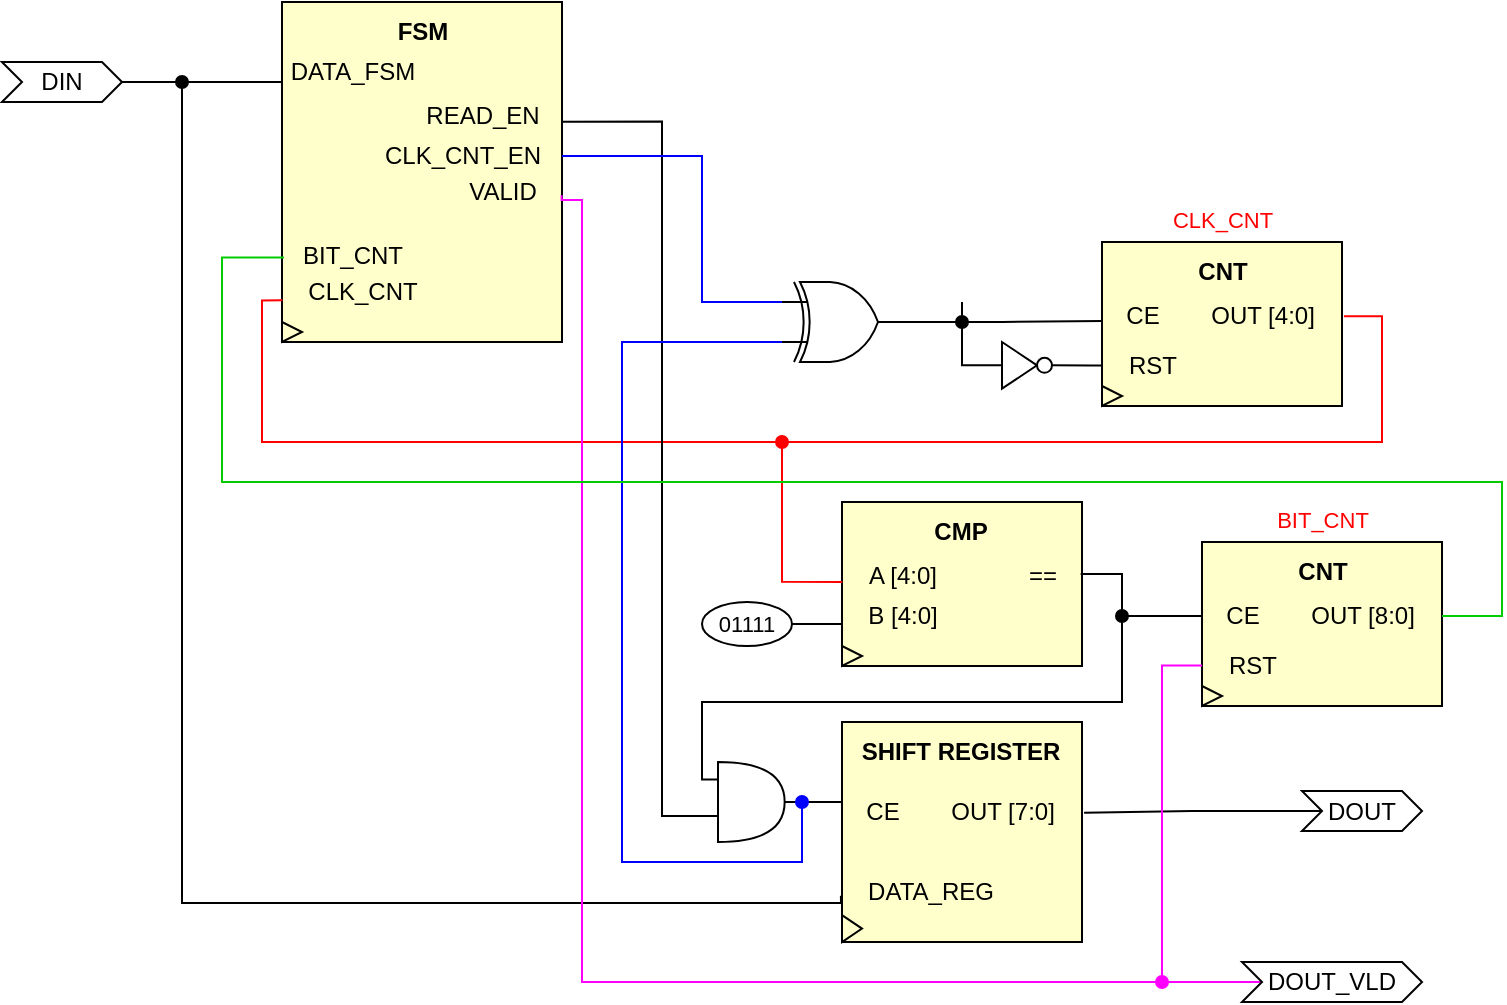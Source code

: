<mxfile version="21.1.8" type="github">
  <diagram name="Page-1" id="wcoBjHvXgBKuY1BlQ7IX">
    <mxGraphModel dx="954" dy="675" grid="1" gridSize="10" guides="1" tooltips="1" connect="1" arrows="1" fold="1" page="1" pageScale="1" pageWidth="827" pageHeight="1169" math="0" shadow="0">
      <root>
        <mxCell id="0" />
        <mxCell id="1" parent="0" />
        <mxCell id="1FKGHby47MiAxsP9Uc5e-16" value="" style="group" parent="1" vertex="1" connectable="0">
          <mxGeometry x="140" y="40" width="500" height="462" as="geometry" />
        </mxCell>
        <mxCell id="1FKGHby47MiAxsP9Uc5e-12" value="" style="group" parent="1FKGHby47MiAxsP9Uc5e-16" vertex="1" connectable="0">
          <mxGeometry x="30" width="155" height="150" as="geometry" />
        </mxCell>
        <mxCell id="1FKGHby47MiAxsP9Uc5e-1" value="" style="rounded=0;whiteSpace=wrap;html=1;fillColor=#FFFFCC;" parent="1FKGHby47MiAxsP9Uc5e-12" vertex="1">
          <mxGeometry x="10" y="-20" width="140" height="170" as="geometry" />
        </mxCell>
        <mxCell id="1FKGHby47MiAxsP9Uc5e-3" value="DATA_FSM" style="text;html=1;align=center;verticalAlign=middle;resizable=0;points=[];autosize=1;strokeColor=none;fillColor=none;" parent="1FKGHby47MiAxsP9Uc5e-12" vertex="1">
          <mxGeometry width="90" height="30" as="geometry" />
        </mxCell>
        <mxCell id="1FKGHby47MiAxsP9Uc5e-6" value="READ_EN" style="text;html=1;align=center;verticalAlign=middle;resizable=0;points=[];autosize=1;strokeColor=none;fillColor=none;" parent="1FKGHby47MiAxsP9Uc5e-12" vertex="1">
          <mxGeometry x="70" y="22" width="80" height="30" as="geometry" />
        </mxCell>
        <mxCell id="1FKGHby47MiAxsP9Uc5e-7" value="CLK_CNT_EN" style="text;html=1;align=center;verticalAlign=middle;resizable=0;points=[];autosize=1;strokeColor=none;fillColor=none;" parent="1FKGHby47MiAxsP9Uc5e-12" vertex="1">
          <mxGeometry x="50" y="42" width="100" height="30" as="geometry" />
        </mxCell>
        <mxCell id="1FKGHby47MiAxsP9Uc5e-8" value="VALID" style="text;html=1;align=center;verticalAlign=middle;resizable=0;points=[];autosize=1;strokeColor=none;fillColor=none;" parent="1FKGHby47MiAxsP9Uc5e-12" vertex="1">
          <mxGeometry x="90" y="60" width="60" height="30" as="geometry" />
        </mxCell>
        <mxCell id="1FKGHby47MiAxsP9Uc5e-85" style="edgeStyle=orthogonalEdgeStyle;rounded=0;orthogonalLoop=1;jettySize=auto;html=1;endArrow=oval;endFill=1;exitX=0.003;exitY=0.639;exitDx=0;exitDy=0;exitPerimeter=0;strokeColor=#FF0000;" parent="1FKGHby47MiAxsP9Uc5e-12" source="1FKGHby47MiAxsP9Uc5e-10" edge="1">
          <mxGeometry relative="1" as="geometry">
            <mxPoint x="260" y="200" as="targetPoint" />
            <Array as="points">
              <mxPoint y="129" />
              <mxPoint y="200" />
              <mxPoint x="260" y="200" />
            </Array>
          </mxGeometry>
        </mxCell>
        <mxCell id="1FKGHby47MiAxsP9Uc5e-9" value="BIT_CNT" style="text;html=1;align=center;verticalAlign=middle;resizable=0;points=[];autosize=1;strokeColor=none;fillColor=none;" parent="1FKGHby47MiAxsP9Uc5e-12" vertex="1">
          <mxGeometry x="10" y="92" width="70" height="30" as="geometry" />
        </mxCell>
        <mxCell id="1FKGHby47MiAxsP9Uc5e-10" value="CLK_CNT" style="text;html=1;align=center;verticalAlign=middle;resizable=0;points=[];autosize=1;strokeColor=none;fillColor=none;" parent="1FKGHby47MiAxsP9Uc5e-12" vertex="1">
          <mxGeometry x="10" y="110" width="80" height="30" as="geometry" />
        </mxCell>
        <mxCell id="1FKGHby47MiAxsP9Uc5e-15" value="" style="triangle;whiteSpace=wrap;html=1;fillColor=none;" parent="1FKGHby47MiAxsP9Uc5e-12" vertex="1">
          <mxGeometry x="10" y="140" width="10" height="10" as="geometry" />
        </mxCell>
        <mxCell id="1FKGHby47MiAxsP9Uc5e-13" value="" style="endArrow=none;html=1;rounded=0;strokeWidth=1;" parent="1FKGHby47MiAxsP9Uc5e-16" edge="1">
          <mxGeometry width="50" height="50" relative="1" as="geometry">
            <mxPoint x="-40" y="20" as="sourcePoint" />
            <mxPoint x="40" y="20" as="targetPoint" />
          </mxGeometry>
        </mxCell>
        <mxCell id="1FKGHby47MiAxsP9Uc5e-65" value="" style="group" parent="1FKGHby47MiAxsP9Uc5e-16" vertex="1" connectable="0">
          <mxGeometry x="240" y="340" width="210" height="110" as="geometry" />
        </mxCell>
        <mxCell id="Cq8n0TCiu43TakanwMMQ-37" style="edgeStyle=orthogonalEdgeStyle;rounded=0;orthogonalLoop=1;jettySize=auto;html=1;exitX=1;exitY=0.5;exitDx=0;exitDy=0;exitPerimeter=0;endArrow=none;endFill=0;" parent="1FKGHby47MiAxsP9Uc5e-65" source="1FKGHby47MiAxsP9Uc5e-32" edge="1">
          <mxGeometry relative="1" as="geometry">
            <mxPoint x="80" y="37.935" as="targetPoint" />
          </mxGeometry>
        </mxCell>
        <mxCell id="1FKGHby47MiAxsP9Uc5e-32" value="" style="shape=or;whiteSpace=wrap;html=1;align=center;" parent="1FKGHby47MiAxsP9Uc5e-65" vertex="1">
          <mxGeometry x="18" y="20" width="33.33" height="40" as="geometry" />
        </mxCell>
        <mxCell id="1FKGHby47MiAxsP9Uc5e-48" value="" style="group" parent="1FKGHby47MiAxsP9Uc5e-65" vertex="1" connectable="0">
          <mxGeometry x="70" width="140" height="110" as="geometry" />
        </mxCell>
        <mxCell id="1FKGHby47MiAxsP9Uc5e-41" value="" style="rounded=0;whiteSpace=wrap;html=1;fillColor=#FFFFCC;container=0;" parent="1FKGHby47MiAxsP9Uc5e-48" vertex="1">
          <mxGeometry x="10" width="120" height="110" as="geometry" />
        </mxCell>
        <mxCell id="1FKGHby47MiAxsP9Uc5e-42" value="&lt;b&gt;SHIFT REGISTER&lt;/b&gt;" style="text;html=1;align=center;verticalAlign=middle;resizable=0;points=[];autosize=1;strokeColor=none;fillColor=none;container=0;" parent="1FKGHby47MiAxsP9Uc5e-48" vertex="1">
          <mxGeometry x="9" width="120" height="30" as="geometry" />
        </mxCell>
        <mxCell id="1FKGHby47MiAxsP9Uc5e-43" value="" style="triangle;whiteSpace=wrap;html=1;fillColor=none;container=0;" parent="1FKGHby47MiAxsP9Uc5e-48" vertex="1">
          <mxGeometry x="10" y="96.585" width="10" height="13.415" as="geometry" />
        </mxCell>
        <mxCell id="1FKGHby47MiAxsP9Uc5e-63" style="edgeStyle=orthogonalEdgeStyle;rounded=0;orthogonalLoop=1;jettySize=auto;html=1;strokeWidth=1;endArrow=oval;endFill=1;exitX=0.005;exitY=0.561;exitDx=0;exitDy=0;exitPerimeter=0;" parent="1FKGHby47MiAxsP9Uc5e-48" source="1FKGHby47MiAxsP9Uc5e-44" edge="1">
          <mxGeometry relative="1" as="geometry">
            <mxPoint x="-320" y="-320" as="targetPoint" />
            <Array as="points">
              <mxPoint x="-320" y="90.444" />
            </Array>
          </mxGeometry>
        </mxCell>
        <mxCell id="1FKGHby47MiAxsP9Uc5e-45" value="CE" style="text;html=1;align=center;verticalAlign=middle;resizable=0;points=[];autosize=1;strokeColor=none;fillColor=none;container=0;" parent="1FKGHby47MiAxsP9Uc5e-48" vertex="1">
          <mxGeometry x="10" y="29.512" width="40" height="30" as="geometry" />
        </mxCell>
        <mxCell id="1FKGHby47MiAxsP9Uc5e-46" value="OUT [7:0]" style="text;html=1;align=center;verticalAlign=middle;resizable=0;points=[];autosize=1;strokeColor=none;fillColor=none;container=0;" parent="1FKGHby47MiAxsP9Uc5e-48" vertex="1">
          <mxGeometry x="50" y="29.512" width="80" height="30" as="geometry" />
        </mxCell>
        <mxCell id="1FKGHby47MiAxsP9Uc5e-44" value="DATA_REG" style="text;html=1;align=center;verticalAlign=middle;resizable=0;points=[];autosize=1;strokeColor=none;fillColor=none;container=0;" parent="1FKGHby47MiAxsP9Uc5e-48" vertex="1">
          <mxGeometry x="9" y="69.996" width="90" height="30" as="geometry" />
        </mxCell>
        <mxCell id="1FKGHby47MiAxsP9Uc5e-62" style="edgeStyle=orthogonalEdgeStyle;rounded=0;orthogonalLoop=1;jettySize=auto;html=1;endArrow=none;endFill=0;strokeWidth=1;exitX=1.006;exitY=0.594;exitDx=0;exitDy=0;exitPerimeter=0;entryX=0;entryY=0.75;entryDx=0;entryDy=0;entryPerimeter=0;" parent="1FKGHby47MiAxsP9Uc5e-16" source="1FKGHby47MiAxsP9Uc5e-6" target="1FKGHby47MiAxsP9Uc5e-32" edge="1">
          <mxGeometry relative="1" as="geometry">
            <mxPoint x="230" y="427" as="targetPoint" />
            <Array as="points">
              <mxPoint x="230" y="40" />
              <mxPoint x="230" y="387" />
            </Array>
          </mxGeometry>
        </mxCell>
        <mxCell id="Cq8n0TCiu43TakanwMMQ-15" style="edgeStyle=orthogonalEdgeStyle;rounded=0;orthogonalLoop=1;jettySize=auto;html=1;exitX=0;exitY=0.75;exitDx=0;exitDy=0;exitPerimeter=0;endArrow=oval;endFill=1;shadow=0;strokeColor=#0000FF;" parent="1FKGHby47MiAxsP9Uc5e-16" source="Cq8n0TCiu43TakanwMMQ-10" edge="1">
          <mxGeometry relative="1" as="geometry">
            <mxPoint x="300" y="380" as="targetPoint" />
            <Array as="points">
              <mxPoint x="210" y="150" />
              <mxPoint x="210" y="410" />
              <mxPoint x="300" y="410" />
            </Array>
          </mxGeometry>
        </mxCell>
        <mxCell id="Cq8n0TCiu43TakanwMMQ-10" value="" style="verticalLabelPosition=bottom;shadow=0;dashed=0;align=center;html=1;verticalAlign=top;shape=mxgraph.electrical.logic_gates.logic_gate;operation=xor;" parent="1FKGHby47MiAxsP9Uc5e-16" vertex="1">
          <mxGeometry x="290" y="120" width="60" height="40" as="geometry" />
        </mxCell>
        <mxCell id="Cq8n0TCiu43TakanwMMQ-14" style="edgeStyle=orthogonalEdgeStyle;rounded=0;orthogonalLoop=1;jettySize=auto;html=1;entryX=0;entryY=0.25;entryDx=0;entryDy=0;entryPerimeter=0;endArrow=none;endFill=0;strokeColor=#0000FF;" parent="1FKGHby47MiAxsP9Uc5e-16" source="1FKGHby47MiAxsP9Uc5e-7" target="Cq8n0TCiu43TakanwMMQ-10" edge="1">
          <mxGeometry relative="1" as="geometry">
            <Array as="points">
              <mxPoint x="250" y="57" />
              <mxPoint x="250" y="130" />
            </Array>
          </mxGeometry>
        </mxCell>
        <mxCell id="1FKGHby47MiAxsP9Uc5e-61" value="" style="group" parent="1" vertex="1" connectable="0">
          <mxGeometry x="390" y="270" width="200" height="82" as="geometry" />
        </mxCell>
        <mxCell id="1FKGHby47MiAxsP9Uc5e-49" value="" style="group" parent="1FKGHby47MiAxsP9Uc5e-61" vertex="1" connectable="0">
          <mxGeometry x="60" width="140" height="82" as="geometry" />
        </mxCell>
        <mxCell id="1FKGHby47MiAxsP9Uc5e-50" value="" style="rounded=0;whiteSpace=wrap;html=1;fillColor=#FFFFCC;" parent="1FKGHby47MiAxsP9Uc5e-49" vertex="1">
          <mxGeometry x="10" width="120" height="82" as="geometry" />
        </mxCell>
        <mxCell id="1FKGHby47MiAxsP9Uc5e-51" value="&lt;b&gt;CMP&lt;/b&gt;" style="text;html=1;align=center;verticalAlign=middle;resizable=0;points=[];autosize=1;strokeColor=none;fillColor=none;" parent="1FKGHby47MiAxsP9Uc5e-49" vertex="1">
          <mxGeometry x="44" width="50" height="30" as="geometry" />
        </mxCell>
        <mxCell id="1FKGHby47MiAxsP9Uc5e-52" value="" style="triangle;whiteSpace=wrap;html=1;fillColor=none;" parent="1FKGHby47MiAxsP9Uc5e-49" vertex="1">
          <mxGeometry x="10" y="72" width="10" height="10" as="geometry" />
        </mxCell>
        <mxCell id="1FKGHby47MiAxsP9Uc5e-53" value="A [4:0]" style="text;html=1;align=center;verticalAlign=middle;resizable=0;points=[];autosize=1;strokeColor=none;fillColor=none;" parent="1FKGHby47MiAxsP9Uc5e-49" vertex="1">
          <mxGeometry x="10" y="22" width="60" height="30" as="geometry" />
        </mxCell>
        <mxCell id="1FKGHby47MiAxsP9Uc5e-55" value="==" style="text;html=1;align=center;verticalAlign=middle;resizable=0;points=[];autosize=1;strokeColor=none;fillColor=none;" parent="1FKGHby47MiAxsP9Uc5e-49" vertex="1">
          <mxGeometry x="90" y="22" width="40" height="30" as="geometry" />
        </mxCell>
        <mxCell id="1FKGHby47MiAxsP9Uc5e-56" value="B [4:0]" style="text;html=1;align=center;verticalAlign=middle;resizable=0;points=[];autosize=1;strokeColor=none;fillColor=none;" parent="1FKGHby47MiAxsP9Uc5e-49" vertex="1">
          <mxGeometry x="10" y="42" width="60" height="30" as="geometry" />
        </mxCell>
        <mxCell id="1FKGHby47MiAxsP9Uc5e-60" style="edgeStyle=orthogonalEdgeStyle;rounded=0;orthogonalLoop=1;jettySize=auto;html=1;exitX=1;exitY=0.5;exitDx=0;exitDy=0;endArrow=none;endFill=0;" parent="1FKGHby47MiAxsP9Uc5e-61" source="1FKGHby47MiAxsP9Uc5e-58" edge="1">
          <mxGeometry relative="1" as="geometry">
            <mxPoint x="70" y="61" as="targetPoint" />
          </mxGeometry>
        </mxCell>
        <mxCell id="1FKGHby47MiAxsP9Uc5e-58" value="&lt;span style=&quot;font-size: 11px;&quot;&gt;01111&lt;/span&gt;" style="ellipse;whiteSpace=wrap;html=1;" parent="1FKGHby47MiAxsP9Uc5e-61" vertex="1">
          <mxGeometry y="50" width="45" height="22" as="geometry" />
        </mxCell>
        <mxCell id="1FKGHby47MiAxsP9Uc5e-78" value="" style="group" parent="1" vertex="1" connectable="0">
          <mxGeometry x="540" y="140" width="180" height="82" as="geometry" />
        </mxCell>
        <mxCell id="1FKGHby47MiAxsP9Uc5e-24" value="" style="group" parent="1FKGHby47MiAxsP9Uc5e-78" vertex="1" connectable="0">
          <mxGeometry x="40" width="140" height="82" as="geometry" />
        </mxCell>
        <mxCell id="1FKGHby47MiAxsP9Uc5e-25" value="" style="rounded=0;whiteSpace=wrap;html=1;fillColor=#FFFFCC;" parent="1FKGHby47MiAxsP9Uc5e-24" vertex="1">
          <mxGeometry x="10" width="120" height="82" as="geometry" />
        </mxCell>
        <mxCell id="1FKGHby47MiAxsP9Uc5e-27" value="" style="triangle;whiteSpace=wrap;html=1;fillColor=none;" parent="1FKGHby47MiAxsP9Uc5e-24" vertex="1">
          <mxGeometry x="10" y="72" width="10" height="10" as="geometry" />
        </mxCell>
        <mxCell id="1FKGHby47MiAxsP9Uc5e-28" value="CE" style="text;html=1;align=center;verticalAlign=middle;resizable=0;points=[];autosize=1;strokeColor=none;fillColor=none;" parent="1FKGHby47MiAxsP9Uc5e-24" vertex="1">
          <mxGeometry x="10" y="22" width="40" height="30" as="geometry" />
        </mxCell>
        <mxCell id="1FKGHby47MiAxsP9Uc5e-29" value="RST" style="text;html=1;align=center;verticalAlign=middle;resizable=0;points=[];autosize=1;strokeColor=none;fillColor=none;" parent="1FKGHby47MiAxsP9Uc5e-24" vertex="1">
          <mxGeometry x="10" y="46.66" width="50" height="30" as="geometry" />
        </mxCell>
        <mxCell id="1FKGHby47MiAxsP9Uc5e-30" value="OUT [4:0]" style="text;html=1;align=center;verticalAlign=middle;resizable=0;points=[];autosize=1;strokeColor=none;fillColor=none;" parent="1FKGHby47MiAxsP9Uc5e-24" vertex="1">
          <mxGeometry x="50" y="22" width="80" height="30" as="geometry" />
        </mxCell>
        <mxCell id="Cq8n0TCiu43TakanwMMQ-41" value="&lt;b&gt;CNT&lt;/b&gt;" style="text;html=1;align=center;verticalAlign=middle;resizable=0;points=[];autosize=1;strokeColor=none;fillColor=none;" parent="1FKGHby47MiAxsP9Uc5e-24" vertex="1">
          <mxGeometry x="45" width="50" height="30" as="geometry" />
        </mxCell>
        <mxCell id="1FKGHby47MiAxsP9Uc5e-72" value="" style="group" parent="1FKGHby47MiAxsP9Uc5e-78" vertex="1" connectable="0">
          <mxGeometry y="50" width="25" height="23.33" as="geometry" />
        </mxCell>
        <mxCell id="1FKGHby47MiAxsP9Uc5e-82" style="edgeStyle=orthogonalEdgeStyle;rounded=0;orthogonalLoop=1;jettySize=auto;html=1;endArrow=oval;endFill=1;" parent="1FKGHby47MiAxsP9Uc5e-72" source="1FKGHby47MiAxsP9Uc5e-73" edge="1">
          <mxGeometry relative="1" as="geometry">
            <mxPoint x="-20" y="-10" as="targetPoint" />
          </mxGeometry>
        </mxCell>
        <mxCell id="1FKGHby47MiAxsP9Uc5e-73" value="" style="triangle;whiteSpace=wrap;html=1;align=center;" parent="1FKGHby47MiAxsP9Uc5e-72" vertex="1">
          <mxGeometry width="17.5" height="23.33" as="geometry" />
        </mxCell>
        <mxCell id="1FKGHby47MiAxsP9Uc5e-74" value="" style="ellipse;whiteSpace=wrap;html=1;aspect=fixed;" parent="1FKGHby47MiAxsP9Uc5e-72" vertex="1">
          <mxGeometry x="17.5" y="7.91" width="7.5" height="7.5" as="geometry" />
        </mxCell>
        <mxCell id="1FKGHby47MiAxsP9Uc5e-76" style="edgeStyle=orthogonalEdgeStyle;rounded=0;orthogonalLoop=1;jettySize=auto;html=1;entryX=1;entryY=0.5;entryDx=0;entryDy=0;endArrow=none;endFill=0;" parent="1FKGHby47MiAxsP9Uc5e-78" source="1FKGHby47MiAxsP9Uc5e-29" target="1FKGHby47MiAxsP9Uc5e-74" edge="1">
          <mxGeometry relative="1" as="geometry" />
        </mxCell>
        <mxCell id="1FKGHby47MiAxsP9Uc5e-84" style="edgeStyle=orthogonalEdgeStyle;rounded=0;orthogonalLoop=1;jettySize=auto;html=1;entryX=0.003;entryY=0.598;entryDx=0;entryDy=0;entryPerimeter=0;endArrow=none;endFill=0;strokeColor=#FF0000;exitX=1.012;exitY=0.503;exitDx=0;exitDy=0;exitPerimeter=0;" parent="1" source="1FKGHby47MiAxsP9Uc5e-30" target="1FKGHby47MiAxsP9Uc5e-53" edge="1">
          <mxGeometry relative="1" as="geometry">
            <mxPoint x="450" y="320" as="targetPoint" />
            <Array as="points">
              <mxPoint x="730" y="177" />
              <mxPoint x="730" y="240" />
              <mxPoint x="430" y="240" />
              <mxPoint x="430" y="310" />
            </Array>
          </mxGeometry>
        </mxCell>
        <mxCell id="1FKGHby47MiAxsP9Uc5e-86" style="edgeStyle=orthogonalEdgeStyle;rounded=0;orthogonalLoop=1;jettySize=auto;html=1;exitX=-0.013;exitY=0.218;exitDx=0;exitDy=0;exitPerimeter=0;entryX=0.983;entryY=0.467;entryDx=0;entryDy=0;entryPerimeter=0;endArrow=none;endFill=0;" parent="1" source="1FKGHby47MiAxsP9Uc5e-32" target="1FKGHby47MiAxsP9Uc5e-55" edge="1">
          <mxGeometry relative="1" as="geometry">
            <mxPoint x="400" y="430" as="targetPoint" />
            <Array as="points">
              <mxPoint x="390" y="409" />
              <mxPoint x="390" y="370" />
              <mxPoint x="600" y="370" />
              <mxPoint x="600" y="306" />
            </Array>
          </mxGeometry>
        </mxCell>
        <mxCell id="Cq8n0TCiu43TakanwMMQ-16" style="edgeStyle=orthogonalEdgeStyle;rounded=0;orthogonalLoop=1;jettySize=auto;html=1;entryX=0.007;entryY=0.583;entryDx=0;entryDy=0;entryPerimeter=0;endArrow=none;endFill=0;" parent="1" source="Cq8n0TCiu43TakanwMMQ-10" target="1FKGHby47MiAxsP9Uc5e-28" edge="1">
          <mxGeometry relative="1" as="geometry" />
        </mxCell>
        <mxCell id="Cq8n0TCiu43TakanwMMQ-28" value="DIN" style="shape=step;perimeter=stepPerimeter;whiteSpace=wrap;html=1;fixedSize=1;size=10;" parent="1" vertex="1">
          <mxGeometry x="40" y="50" width="60" height="20" as="geometry" />
        </mxCell>
        <mxCell id="Cq8n0TCiu43TakanwMMQ-33" style="edgeStyle=orthogonalEdgeStyle;rounded=0;orthogonalLoop=1;jettySize=auto;html=1;exitX=0;exitY=0.5;exitDx=0;exitDy=0;entryX=1.013;entryY=0.528;entryDx=0;entryDy=0;entryPerimeter=0;endArrow=none;endFill=0;" parent="1" source="Cq8n0TCiu43TakanwMMQ-32" target="1FKGHby47MiAxsP9Uc5e-46" edge="1">
          <mxGeometry relative="1" as="geometry" />
        </mxCell>
        <mxCell id="Cq8n0TCiu43TakanwMMQ-32" value="DOUT" style="shape=step;perimeter=stepPerimeter;whiteSpace=wrap;html=1;fixedSize=1;size=10;" parent="1" vertex="1">
          <mxGeometry x="690" y="414.51" width="60" height="20" as="geometry" />
        </mxCell>
        <mxCell id="Cq8n0TCiu43TakanwMMQ-36" style="edgeStyle=orthogonalEdgeStyle;rounded=0;orthogonalLoop=1;jettySize=auto;html=1;exitX=0;exitY=0.5;exitDx=0;exitDy=0;entryX=0.997;entryY=0.556;entryDx=0;entryDy=0;entryPerimeter=0;endArrow=none;endFill=0;strokeColor=#FF00FF;" parent="1" source="Cq8n0TCiu43TakanwMMQ-34" target="1FKGHby47MiAxsP9Uc5e-8" edge="1">
          <mxGeometry relative="1" as="geometry">
            <Array as="points">
              <mxPoint x="670" y="510" />
              <mxPoint x="330" y="510" />
              <mxPoint x="330" y="119" />
            </Array>
          </mxGeometry>
        </mxCell>
        <mxCell id="Cq8n0TCiu43TakanwMMQ-34" value="DOUT_VLD" style="shape=step;perimeter=stepPerimeter;whiteSpace=wrap;html=1;fixedSize=1;size=10;" parent="1" vertex="1">
          <mxGeometry x="660" y="500" width="90" height="20" as="geometry" />
        </mxCell>
        <mxCell id="Cq8n0TCiu43TakanwMMQ-42" value="&lt;span style=&quot;font-size: 11px;&quot;&gt;&lt;font color=&quot;#ff0000&quot;&gt;CLK_CNT&lt;/font&gt;&lt;/span&gt;" style="ellipse;whiteSpace=wrap;html=1;strokeColor=none;fillColor=none;" parent="1" vertex="1">
          <mxGeometry x="617.5" y="118" width="65" height="22" as="geometry" />
        </mxCell>
        <mxCell id="Cq8n0TCiu43TakanwMMQ-43" value="&lt;span style=&quot;font-size: 11px;&quot;&gt;&lt;font color=&quot;#ff0000&quot;&gt;BIT_CNT&lt;/font&gt;&lt;/span&gt;" style="ellipse;whiteSpace=wrap;html=1;strokeColor=none;fillColor=none;" parent="1" vertex="1">
          <mxGeometry x="667.5" y="268" width="65" height="22" as="geometry" />
        </mxCell>
        <mxCell id="1FKGHby47MiAxsP9Uc5e-2" value="&lt;b&gt;FSM&lt;/b&gt;" style="text;html=1;align=center;verticalAlign=middle;resizable=0;points=[];autosize=1;strokeColor=none;fillColor=none;" parent="1" vertex="1">
          <mxGeometry x="225" y="20" width="50" height="30" as="geometry" />
        </mxCell>
        <mxCell id="1FKGHby47MiAxsP9Uc5e-23" value="" style="group" parent="1" vertex="1" connectable="0">
          <mxGeometry x="630" y="290" width="140" height="82" as="geometry" />
        </mxCell>
        <mxCell id="1FKGHby47MiAxsP9Uc5e-17" value="" style="rounded=0;whiteSpace=wrap;html=1;fillColor=#FFFFCC;" parent="1FKGHby47MiAxsP9Uc5e-23" vertex="1">
          <mxGeometry x="10" width="120" height="82" as="geometry" />
        </mxCell>
        <mxCell id="1FKGHby47MiAxsP9Uc5e-19" value="" style="triangle;whiteSpace=wrap;html=1;fillColor=none;" parent="1FKGHby47MiAxsP9Uc5e-23" vertex="1">
          <mxGeometry x="10" y="72" width="10" height="10" as="geometry" />
        </mxCell>
        <mxCell id="XIw2DX1h8vnPr-Otzx0i-1" style="edgeStyle=orthogonalEdgeStyle;rounded=0;orthogonalLoop=1;jettySize=auto;html=1;endArrow=oval;endFill=1;" parent="1FKGHby47MiAxsP9Uc5e-23" source="1FKGHby47MiAxsP9Uc5e-20" edge="1">
          <mxGeometry relative="1" as="geometry">
            <mxPoint x="-30" y="37" as="targetPoint" />
          </mxGeometry>
        </mxCell>
        <mxCell id="1FKGHby47MiAxsP9Uc5e-20" value="CE" style="text;html=1;align=center;verticalAlign=middle;resizable=0;points=[];autosize=1;strokeColor=none;fillColor=none;" parent="1FKGHby47MiAxsP9Uc5e-23" vertex="1">
          <mxGeometry x="10" y="22" width="40" height="30" as="geometry" />
        </mxCell>
        <mxCell id="XIw2DX1h8vnPr-Otzx0i-2" style="edgeStyle=orthogonalEdgeStyle;rounded=0;orthogonalLoop=1;jettySize=auto;html=1;endArrow=oval;endFill=1;strokeColor=#FF00FF;" parent="1FKGHby47MiAxsP9Uc5e-23" source="1FKGHby47MiAxsP9Uc5e-21" edge="1">
          <mxGeometry relative="1" as="geometry">
            <mxPoint x="-10" y="220.0" as="targetPoint" />
          </mxGeometry>
        </mxCell>
        <mxCell id="1FKGHby47MiAxsP9Uc5e-21" value="RST" style="text;html=1;align=center;verticalAlign=middle;resizable=0;points=[];autosize=1;strokeColor=none;fillColor=none;" parent="1FKGHby47MiAxsP9Uc5e-23" vertex="1">
          <mxGeometry x="10" y="46.66" width="50" height="30" as="geometry" />
        </mxCell>
        <mxCell id="1FKGHby47MiAxsP9Uc5e-22" value="OUT [8:0]" style="text;html=1;align=center;verticalAlign=middle;resizable=0;points=[];autosize=1;strokeColor=none;fillColor=none;" parent="1FKGHby47MiAxsP9Uc5e-23" vertex="1">
          <mxGeometry x="50" y="22" width="80" height="30" as="geometry" />
        </mxCell>
        <mxCell id="Cq8n0TCiu43TakanwMMQ-38" value="&lt;b&gt;CNT&lt;/b&gt;" style="text;html=1;align=center;verticalAlign=middle;resizable=0;points=[];autosize=1;strokeColor=none;fillColor=none;" parent="1FKGHby47MiAxsP9Uc5e-23" vertex="1">
          <mxGeometry x="45" width="50" height="30" as="geometry" />
        </mxCell>
        <mxCell id="Cq8n0TCiu43TakanwMMQ-1" style="edgeStyle=orthogonalEdgeStyle;rounded=0;orthogonalLoop=1;jettySize=auto;html=1;entryX=0.014;entryY=0.526;entryDx=0;entryDy=0;entryPerimeter=0;endArrow=none;endFill=0;strokeColor=#00CC00;" parent="1" source="1FKGHby47MiAxsP9Uc5e-22" target="1FKGHby47MiAxsP9Uc5e-9" edge="1">
          <mxGeometry relative="1" as="geometry">
            <Array as="points">
              <mxPoint x="790" y="327" />
              <mxPoint x="790" y="260" />
              <mxPoint x="150" y="260" />
              <mxPoint x="150" y="148" />
            </Array>
          </mxGeometry>
        </mxCell>
      </root>
    </mxGraphModel>
  </diagram>
</mxfile>
